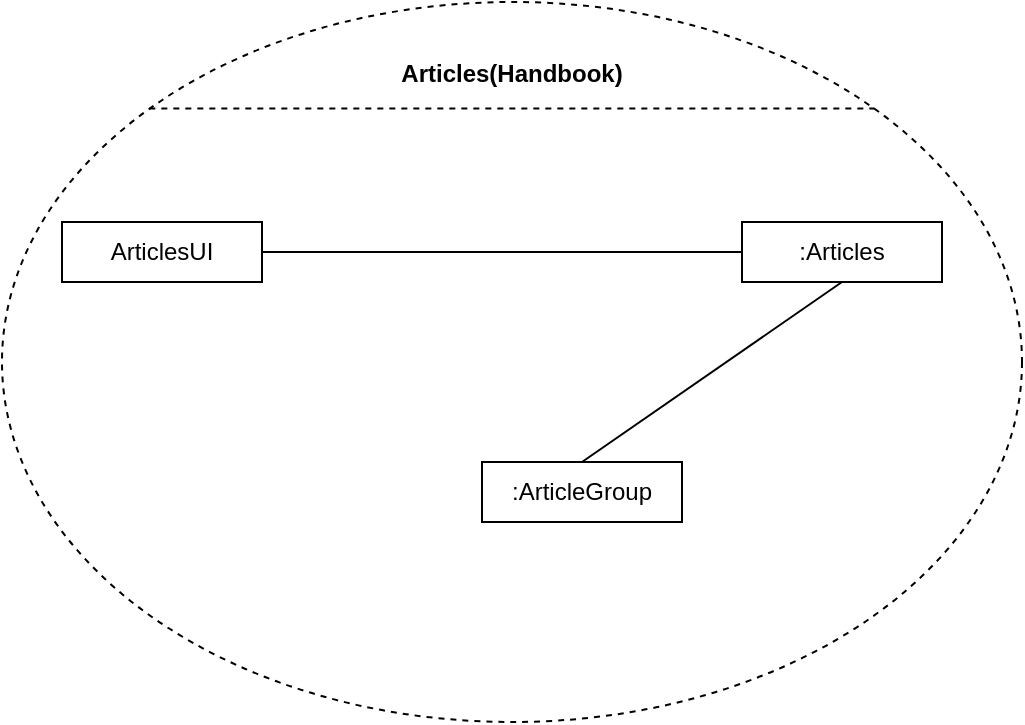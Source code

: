 <mxfile version="21.2.3" type="device">
  <diagram name="Sayfa -1" id="U_zZZ1vFyXgAsV2WCDRt">
    <mxGraphModel dx="612" dy="561" grid="1" gridSize="10" guides="1" tooltips="1" connect="1" arrows="1" fold="1" page="1" pageScale="1" pageWidth="827" pageHeight="1169" math="0" shadow="0">
      <root>
        <mxCell id="0" />
        <mxCell id="1" parent="0" />
        <mxCell id="lo464l1qegAzPpto4pqf-1" value="" style="shape=ellipse;container=1;horizontal=1;horizontalStack=0;resizeParent=1;resizeParentMax=0;resizeLast=0;html=1;dashed=1;collapsible=0;" vertex="1" parent="1">
          <mxGeometry x="280" y="90" width="510" height="360" as="geometry" />
        </mxCell>
        <mxCell id="lo464l1qegAzPpto4pqf-2" value="&lt;b&gt;Articles(Handbook)&lt;/b&gt;" style="html=1;strokeColor=none;fillColor=none;align=center;verticalAlign=middle;spacingLeft=4;spacingRight=4;rotatable=0;points=[[0,0.5],[1,0.5]];resizeWidth=1;whiteSpace=wrap;" vertex="1" parent="lo464l1qegAzPpto4pqf-1">
          <mxGeometry y="12.522" width="510" height="46.957" as="geometry" />
        </mxCell>
        <mxCell id="lo464l1qegAzPpto4pqf-3" value="" style="line;strokeWidth=1;fillColor=none;rotatable=0;labelPosition=right;points=[];portConstraint=eastwest;dashed=1;resizeWidth=1;" vertex="1" parent="lo464l1qegAzPpto4pqf-1">
          <mxGeometry x="73.667" y="46.957" width="362.667" height="12.522" as="geometry" />
        </mxCell>
        <mxCell id="lo464l1qegAzPpto4pqf-4" value="ArticlesUI" style="html=1;align=center;verticalAlign=middle;rotatable=0;whiteSpace=wrap;" vertex="1" parent="lo464l1qegAzPpto4pqf-1">
          <mxGeometry width="100" height="30" relative="1" as="geometry">
            <mxPoint x="30" y="110" as="offset" />
          </mxGeometry>
        </mxCell>
        <mxCell id="lo464l1qegAzPpto4pqf-5" value="" style="edgeStyle=none;endArrow=none;verticalAlign=middle;labelBackgroundColor=none;endSize=12;html=1;align=left;endFill=0;spacingLeft=4;rounded=0;exitX=1;exitY=0.5;exitDx=0;exitDy=0;entryX=0;entryY=0.5;entryDx=0;entryDy=0;" edge="1" parent="lo464l1qegAzPpto4pqf-1" source="lo464l1qegAzPpto4pqf-4">
          <mxGeometry x="0.564" y="93" relative="1" as="geometry">
            <mxPoint x="370" y="125" as="targetPoint" />
            <mxPoint as="offset" />
          </mxGeometry>
        </mxCell>
        <mxCell id="lo464l1qegAzPpto4pqf-6" value=":ArticleGroup" style="html=1;align=center;verticalAlign=middle;rotatable=0;whiteSpace=wrap;" vertex="1" parent="lo464l1qegAzPpto4pqf-1">
          <mxGeometry x="240" y="230" width="100" height="30" as="geometry" />
        </mxCell>
        <mxCell id="lo464l1qegAzPpto4pqf-7" value=":Articles" style="html=1;align=center;verticalAlign=middle;rotatable=0;whiteSpace=wrap;" vertex="1" parent="lo464l1qegAzPpto4pqf-1">
          <mxGeometry x="370" y="110" width="100" height="30" as="geometry" />
        </mxCell>
        <mxCell id="lo464l1qegAzPpto4pqf-8" value="" style="edgeStyle=none;endArrow=none;verticalAlign=middle;labelBackgroundColor=none;endSize=12;html=1;align=left;endFill=0;spacingLeft=4;rounded=0;exitX=0.5;exitY=0;exitDx=0;exitDy=0;entryX=0.5;entryY=1;entryDx=0;entryDy=0;" edge="1" parent="lo464l1qegAzPpto4pqf-1" source="lo464l1qegAzPpto4pqf-6">
          <mxGeometry x="0.564" y="93" relative="1" as="geometry">
            <mxPoint x="170" y="135" as="sourcePoint" />
            <mxPoint x="420" y="140" as="targetPoint" />
            <mxPoint as="offset" />
          </mxGeometry>
        </mxCell>
      </root>
    </mxGraphModel>
  </diagram>
</mxfile>
